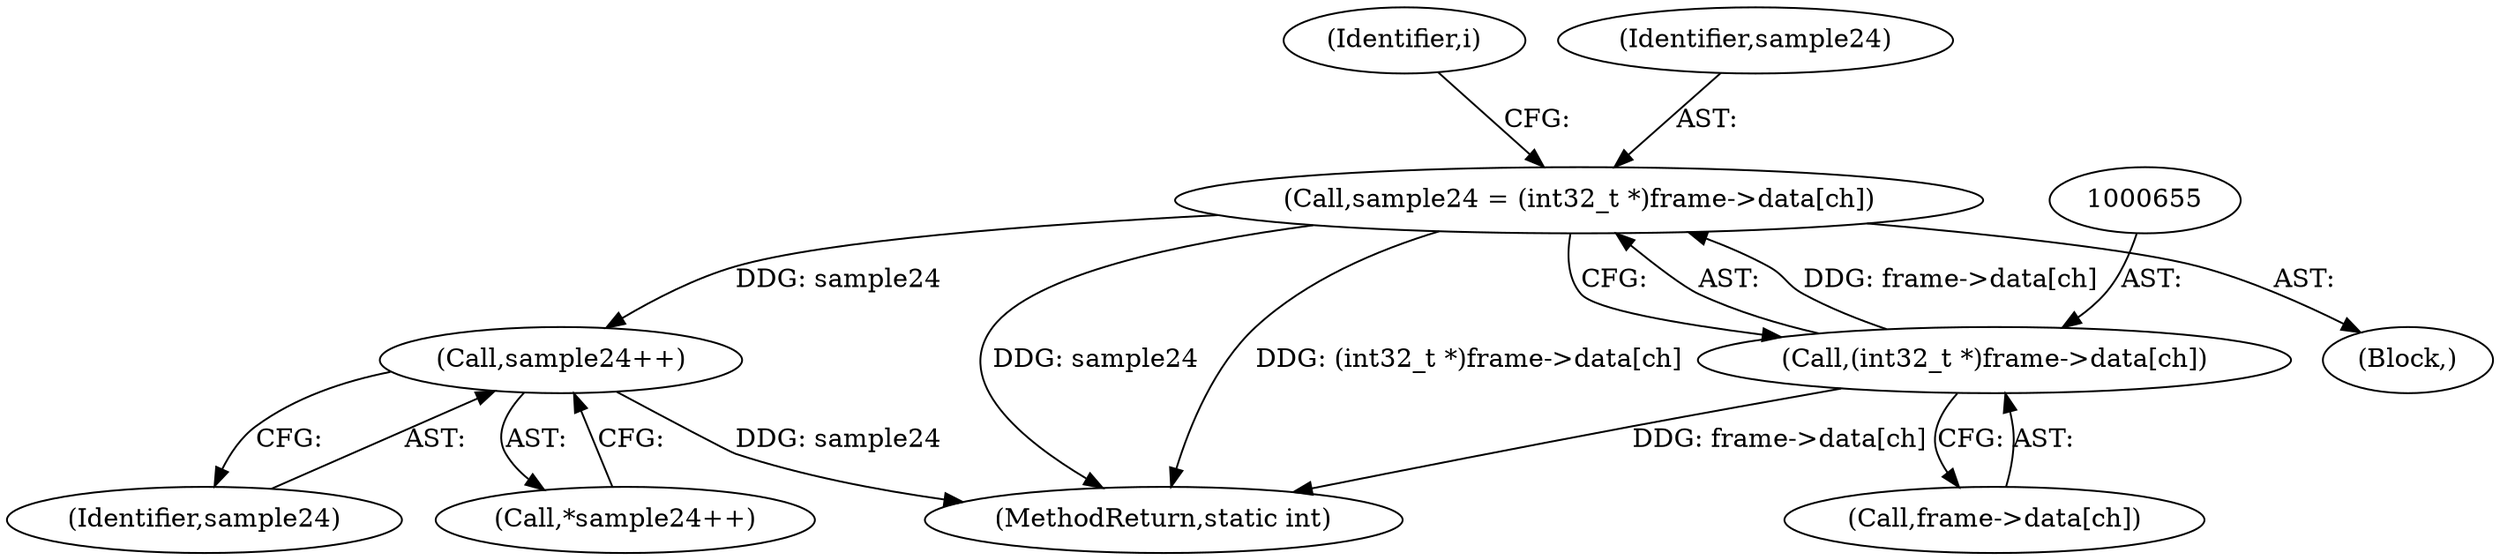 digraph "0_FFmpeg_ba4beaf6149f7241c8bd85fe853318c2f6837ad0@pointer" {
"1000672" [label="(Call,sample24++)"];
"1000652" [label="(Call,sample24 = (int32_t *)frame->data[ch])"];
"1000654" [label="(Call,(int32_t *)frame->data[ch])"];
"1000672" [label="(Call,sample24++)"];
"1000663" [label="(Identifier,i)"];
"1000656" [label="(Call,frame->data[ch])"];
"1000653" [label="(Identifier,sample24)"];
"1000673" [label="(Identifier,sample24)"];
"1000671" [label="(Call,*sample24++)"];
"1000703" [label="(MethodReturn,static int)"];
"1000654" [label="(Call,(int32_t *)frame->data[ch])"];
"1000651" [label="(Block,)"];
"1000652" [label="(Call,sample24 = (int32_t *)frame->data[ch])"];
"1000672" -> "1000671"  [label="AST: "];
"1000672" -> "1000673"  [label="CFG: "];
"1000673" -> "1000672"  [label="AST: "];
"1000671" -> "1000672"  [label="CFG: "];
"1000672" -> "1000703"  [label="DDG: sample24"];
"1000652" -> "1000672"  [label="DDG: sample24"];
"1000652" -> "1000651"  [label="AST: "];
"1000652" -> "1000654"  [label="CFG: "];
"1000653" -> "1000652"  [label="AST: "];
"1000654" -> "1000652"  [label="AST: "];
"1000663" -> "1000652"  [label="CFG: "];
"1000652" -> "1000703"  [label="DDG: sample24"];
"1000652" -> "1000703"  [label="DDG: (int32_t *)frame->data[ch]"];
"1000654" -> "1000652"  [label="DDG: frame->data[ch]"];
"1000654" -> "1000656"  [label="CFG: "];
"1000655" -> "1000654"  [label="AST: "];
"1000656" -> "1000654"  [label="AST: "];
"1000654" -> "1000703"  [label="DDG: frame->data[ch]"];
}
